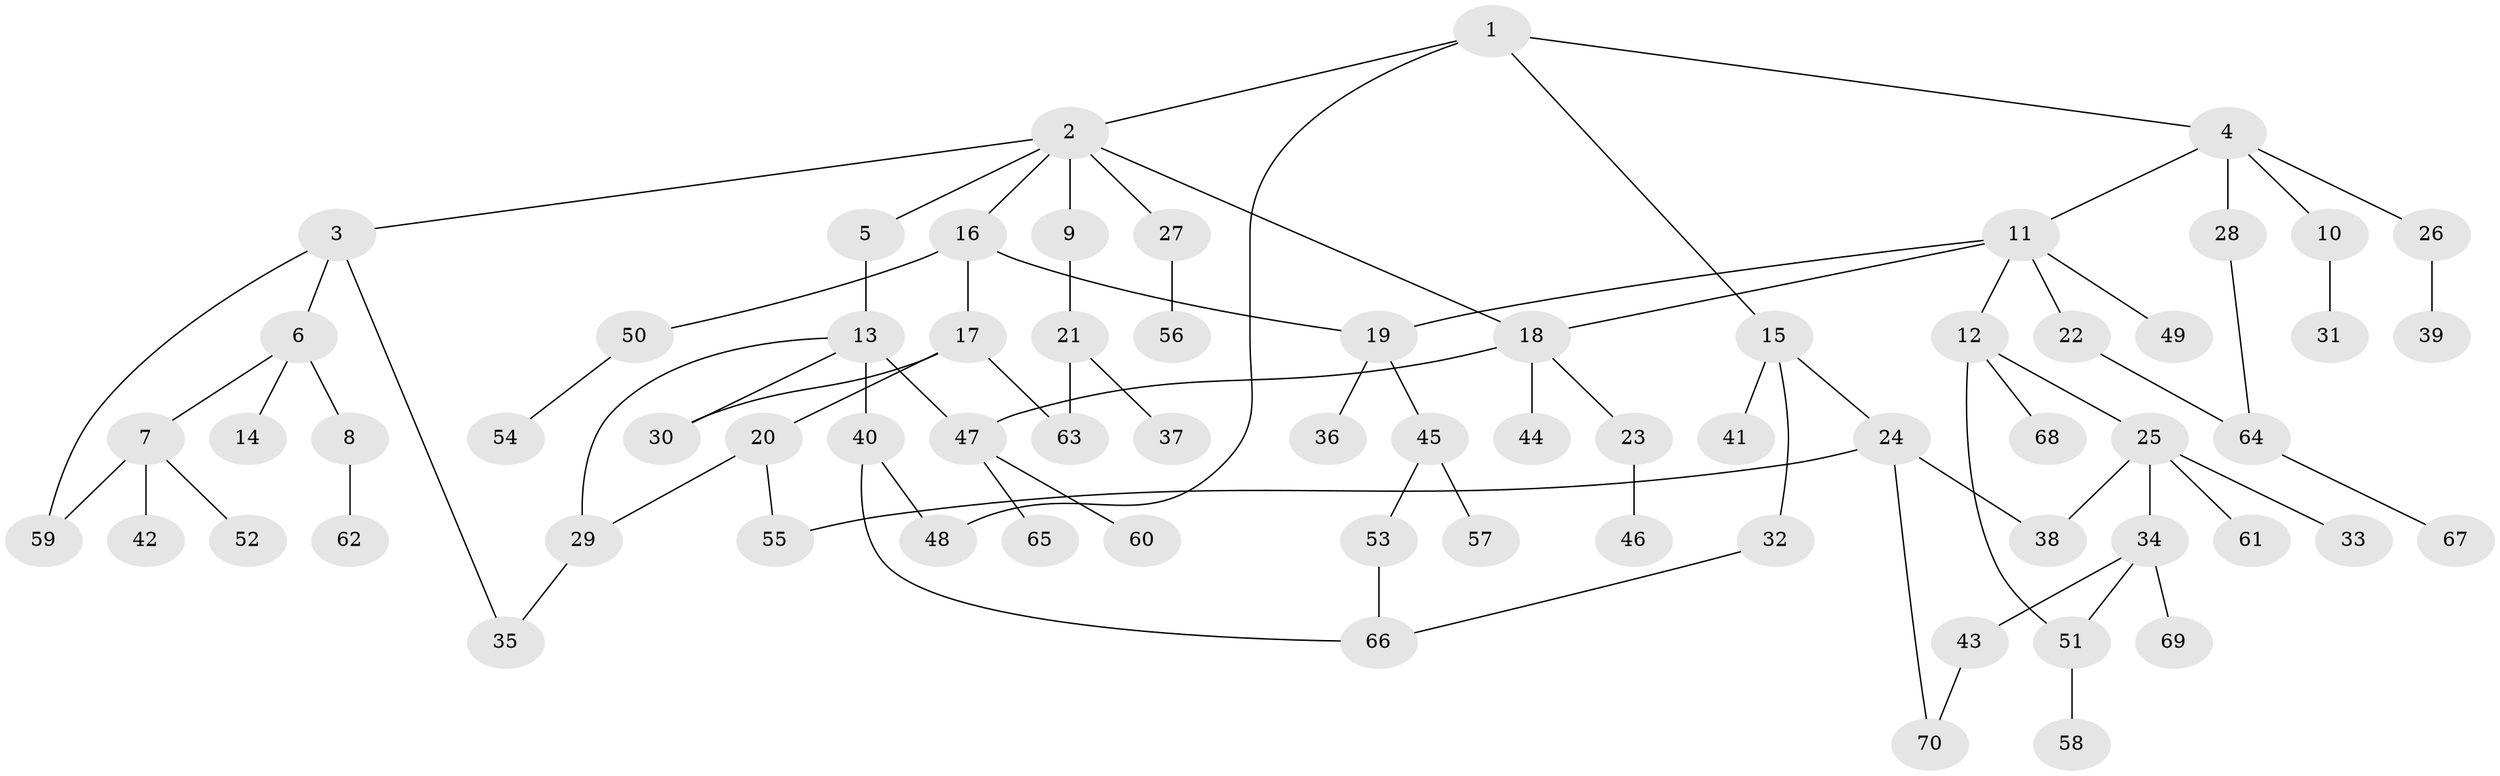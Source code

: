 // coarse degree distribution, {4: 0.18604651162790697, 7: 0.023255813953488372, 5: 0.06976744186046512, 2: 0.16279069767441862, 1: 0.27906976744186046, 3: 0.27906976744186046}
// Generated by graph-tools (version 1.1) at 2025/36/03/04/25 23:36:07]
// undirected, 70 vertices, 85 edges
graph export_dot {
  node [color=gray90,style=filled];
  1;
  2;
  3;
  4;
  5;
  6;
  7;
  8;
  9;
  10;
  11;
  12;
  13;
  14;
  15;
  16;
  17;
  18;
  19;
  20;
  21;
  22;
  23;
  24;
  25;
  26;
  27;
  28;
  29;
  30;
  31;
  32;
  33;
  34;
  35;
  36;
  37;
  38;
  39;
  40;
  41;
  42;
  43;
  44;
  45;
  46;
  47;
  48;
  49;
  50;
  51;
  52;
  53;
  54;
  55;
  56;
  57;
  58;
  59;
  60;
  61;
  62;
  63;
  64;
  65;
  66;
  67;
  68;
  69;
  70;
  1 -- 2;
  1 -- 4;
  1 -- 15;
  1 -- 48;
  2 -- 3;
  2 -- 5;
  2 -- 9;
  2 -- 16;
  2 -- 27;
  2 -- 18;
  3 -- 6;
  3 -- 59;
  3 -- 35;
  4 -- 10;
  4 -- 11;
  4 -- 26;
  4 -- 28;
  5 -- 13;
  6 -- 7;
  6 -- 8;
  6 -- 14;
  7 -- 42;
  7 -- 52;
  7 -- 59;
  8 -- 62;
  9 -- 21;
  10 -- 31;
  11 -- 12;
  11 -- 18;
  11 -- 19;
  11 -- 22;
  11 -- 49;
  12 -- 25;
  12 -- 68;
  12 -- 51;
  13 -- 29;
  13 -- 30;
  13 -- 40;
  13 -- 47;
  15 -- 24;
  15 -- 32;
  15 -- 41;
  16 -- 17;
  16 -- 50;
  16 -- 19;
  17 -- 20;
  17 -- 63;
  17 -- 30;
  18 -- 23;
  18 -- 44;
  18 -- 47;
  19 -- 36;
  19 -- 45;
  20 -- 55;
  20 -- 29;
  21 -- 37;
  21 -- 63;
  22 -- 64;
  23 -- 46;
  24 -- 55;
  24 -- 38;
  24 -- 70;
  25 -- 33;
  25 -- 34;
  25 -- 38;
  25 -- 61;
  26 -- 39;
  27 -- 56;
  28 -- 64;
  29 -- 35;
  32 -- 66;
  34 -- 43;
  34 -- 51;
  34 -- 69;
  40 -- 48;
  40 -- 66;
  43 -- 70;
  45 -- 53;
  45 -- 57;
  47 -- 60;
  47 -- 65;
  50 -- 54;
  51 -- 58;
  53 -- 66;
  64 -- 67;
}
